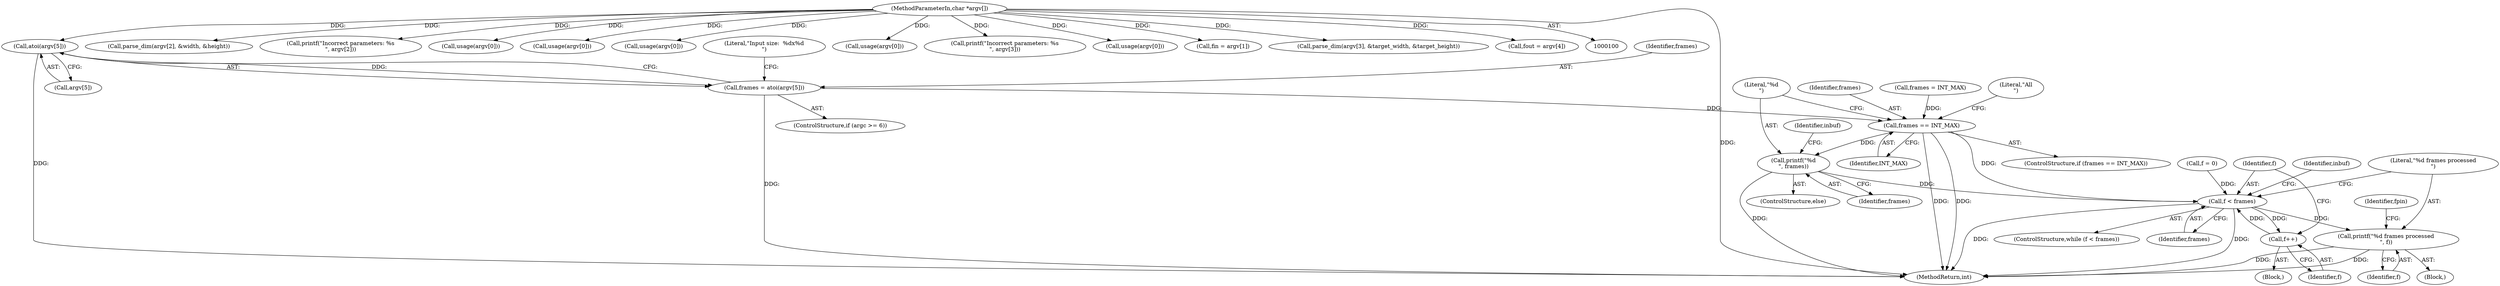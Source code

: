 digraph "0_Android_5a9753fca56f0eeb9f61e342b2fccffc364f9426_4@array" {
"1000231" [label="(Call,atoi(argv[5]))"];
"1000102" [label="(MethodParameterIn,char *argv[])"];
"1000229" [label="(Call,frames = atoi(argv[5]))"];
"1000248" [label="(Call,frames == INT_MAX)"];
"1000254" [label="(Call,printf(\"%d\n\", frames))"];
"1000317" [label="(Call,f < frames)"];
"1000366" [label="(Call,f++)"];
"1000368" [label="(Call,printf(\"%d frames processed\n\", f))"];
"1000145" [label="(Call,parse_dim(argv[2], &width, &height))"];
"1000154" [label="(Call,printf(\"Incorrect parameters: %s\n\", argv[2]))"];
"1000219" [label="(Call,usage(argv[0]))"];
"1000368" [label="(Call,printf(\"%d frames processed\n\", f))"];
"1000248" [label="(Call,frames == INT_MAX)"];
"1000181" [label="(Call,usage(argv[0]))"];
"1000249" [label="(Identifier,frames)"];
"1000258" [label="(Identifier,inbuf)"];
"1000324" [label="(Identifier,inbuf)"];
"1000369" [label="(Literal,\"%d frames processed\n\")"];
"1000127" [label="(Call,usage(argv[0]))"];
"1000381" [label="(MethodReturn,int)"];
"1000240" [label="(Literal,\"Input size:  %dx%d\n\")"];
"1000230" [label="(Identifier,frames)"];
"1000229" [label="(Call,frames = atoi(argv[5]))"];
"1000318" [label="(Identifier,f)"];
"1000367" [label="(Identifier,f)"];
"1000232" [label="(Call,argv[5])"];
"1000254" [label="(Call,printf(\"%d\n\", frames))"];
"1000200" [label="(Call,usage(argv[0]))"];
"1000253" [label="(ControlStructure,else)"];
"1000313" [label="(Call,f = 0)"];
"1000256" [label="(Identifier,frames)"];
"1000255" [label="(Literal,\"%d\n\")"];
"1000176" [label="(Call,printf(\"Incorrect parameters: %s\n\", argv[3]))"];
"1000103" [label="(Block,)"];
"1000159" [label="(Call,usage(argv[0]))"];
"1000231" [label="(Call,atoi(argv[5]))"];
"1000236" [label="(Call,frames = INT_MAX)"];
"1000316" [label="(ControlStructure,while (f < frames))"];
"1000133" [label="(Call,fin = argv[1])"];
"1000372" [label="(Identifier,fpin)"];
"1000225" [label="(ControlStructure,if (argc >= 6))"];
"1000252" [label="(Literal,\"All\n\")"];
"1000167" [label="(Call,parse_dim(argv[3], &target_width, &target_height))"];
"1000250" [label="(Identifier,INT_MAX)"];
"1000317" [label="(Call,f < frames)"];
"1000247" [label="(ControlStructure,if (frames == INT_MAX))"];
"1000102" [label="(MethodParameterIn,char *argv[])"];
"1000366" [label="(Call,f++)"];
"1000370" [label="(Identifier,f)"];
"1000138" [label="(Call,fout = argv[4])"];
"1000320" [label="(Block,)"];
"1000319" [label="(Identifier,frames)"];
"1000231" -> "1000229"  [label="AST: "];
"1000231" -> "1000232"  [label="CFG: "];
"1000232" -> "1000231"  [label="AST: "];
"1000229" -> "1000231"  [label="CFG: "];
"1000231" -> "1000381"  [label="DDG: "];
"1000231" -> "1000229"  [label="DDG: "];
"1000102" -> "1000231"  [label="DDG: "];
"1000102" -> "1000100"  [label="AST: "];
"1000102" -> "1000381"  [label="DDG: "];
"1000102" -> "1000127"  [label="DDG: "];
"1000102" -> "1000133"  [label="DDG: "];
"1000102" -> "1000138"  [label="DDG: "];
"1000102" -> "1000145"  [label="DDG: "];
"1000102" -> "1000154"  [label="DDG: "];
"1000102" -> "1000159"  [label="DDG: "];
"1000102" -> "1000167"  [label="DDG: "];
"1000102" -> "1000176"  [label="DDG: "];
"1000102" -> "1000181"  [label="DDG: "];
"1000102" -> "1000200"  [label="DDG: "];
"1000102" -> "1000219"  [label="DDG: "];
"1000229" -> "1000225"  [label="AST: "];
"1000230" -> "1000229"  [label="AST: "];
"1000240" -> "1000229"  [label="CFG: "];
"1000229" -> "1000381"  [label="DDG: "];
"1000229" -> "1000248"  [label="DDG: "];
"1000248" -> "1000247"  [label="AST: "];
"1000248" -> "1000250"  [label="CFG: "];
"1000249" -> "1000248"  [label="AST: "];
"1000250" -> "1000248"  [label="AST: "];
"1000252" -> "1000248"  [label="CFG: "];
"1000255" -> "1000248"  [label="CFG: "];
"1000248" -> "1000381"  [label="DDG: "];
"1000248" -> "1000381"  [label="DDG: "];
"1000236" -> "1000248"  [label="DDG: "];
"1000248" -> "1000254"  [label="DDG: "];
"1000248" -> "1000317"  [label="DDG: "];
"1000254" -> "1000253"  [label="AST: "];
"1000254" -> "1000256"  [label="CFG: "];
"1000255" -> "1000254"  [label="AST: "];
"1000256" -> "1000254"  [label="AST: "];
"1000258" -> "1000254"  [label="CFG: "];
"1000254" -> "1000381"  [label="DDG: "];
"1000254" -> "1000317"  [label="DDG: "];
"1000317" -> "1000316"  [label="AST: "];
"1000317" -> "1000319"  [label="CFG: "];
"1000318" -> "1000317"  [label="AST: "];
"1000319" -> "1000317"  [label="AST: "];
"1000324" -> "1000317"  [label="CFG: "];
"1000369" -> "1000317"  [label="CFG: "];
"1000317" -> "1000381"  [label="DDG: "];
"1000317" -> "1000381"  [label="DDG: "];
"1000366" -> "1000317"  [label="DDG: "];
"1000313" -> "1000317"  [label="DDG: "];
"1000317" -> "1000366"  [label="DDG: "];
"1000317" -> "1000368"  [label="DDG: "];
"1000366" -> "1000320"  [label="AST: "];
"1000366" -> "1000367"  [label="CFG: "];
"1000367" -> "1000366"  [label="AST: "];
"1000318" -> "1000366"  [label="CFG: "];
"1000368" -> "1000103"  [label="AST: "];
"1000368" -> "1000370"  [label="CFG: "];
"1000369" -> "1000368"  [label="AST: "];
"1000370" -> "1000368"  [label="AST: "];
"1000372" -> "1000368"  [label="CFG: "];
"1000368" -> "1000381"  [label="DDG: "];
"1000368" -> "1000381"  [label="DDG: "];
}
